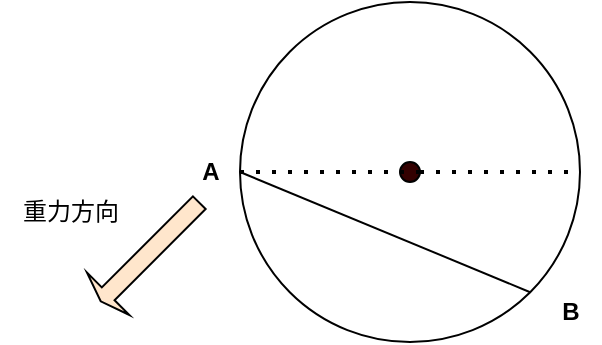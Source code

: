 <mxfile version="24.8.3">
  <diagram name="第 1 页" id="f4fwvs8mFaSsqdy-IXcR">
    <mxGraphModel dx="1034" dy="458" grid="1" gridSize="10" guides="1" tooltips="1" connect="1" arrows="1" fold="1" page="1" pageScale="1" pageWidth="827" pageHeight="1169" math="0" shadow="0">
      <root>
        <mxCell id="0" />
        <mxCell id="1" parent="0" />
        <mxCell id="IMUgz9ojOh3YlYmRrp5--17" value="" style="group" vertex="1" connectable="0" parent="1">
          <mxGeometry x="300" y="560" width="300" height="170" as="geometry" />
        </mxCell>
        <mxCell id="IMUgz9ojOh3YlYmRrp5--5" value="" style="ellipse;whiteSpace=wrap;html=1;aspect=fixed;rotation=-180;" vertex="1" parent="IMUgz9ojOh3YlYmRrp5--17">
          <mxGeometry x="120" width="170" height="170" as="geometry" />
        </mxCell>
        <mxCell id="IMUgz9ojOh3YlYmRrp5--6" value="" style="ellipse;fillColor=#330000;rotation=-180;" vertex="1" parent="IMUgz9ojOh3YlYmRrp5--17">
          <mxGeometry x="200" y="80" width="10" height="10" as="geometry" />
        </mxCell>
        <mxCell id="IMUgz9ojOh3YlYmRrp5--8" value="" style="endArrow=none;html=1;rounded=0;entryX=1;entryY=0.5;entryDx=0;entryDy=0;exitX=0;exitY=0;exitDx=0;exitDy=0;" edge="1" parent="IMUgz9ojOh3YlYmRrp5--17" source="IMUgz9ojOh3YlYmRrp5--5" target="IMUgz9ojOh3YlYmRrp5--5">
          <mxGeometry width="50" height="50" relative="1" as="geometry">
            <mxPoint x="188" y="170" as="sourcePoint" />
            <mxPoint x="160" y="110" as="targetPoint" />
          </mxGeometry>
        </mxCell>
        <mxCell id="IMUgz9ojOh3YlYmRrp5--9" value="" style="endArrow=none;dashed=1;html=1;dashPattern=1 3;strokeWidth=2;rounded=0;exitX=0;exitY=0.5;exitDx=0;exitDy=0;entryX=1;entryY=0.5;entryDx=0;entryDy=0;" edge="1" parent="IMUgz9ojOh3YlYmRrp5--17" source="IMUgz9ojOh3YlYmRrp5--6" target="IMUgz9ojOh3YlYmRrp5--5">
          <mxGeometry width="50" height="50" relative="1" as="geometry">
            <mxPoint x="210" y="60" as="sourcePoint" />
            <mxPoint x="160" y="110" as="targetPoint" />
          </mxGeometry>
        </mxCell>
        <mxCell id="IMUgz9ojOh3YlYmRrp5--10" value="" style="endArrow=none;dashed=1;html=1;dashPattern=1 3;strokeWidth=2;rounded=0;" edge="1" parent="IMUgz9ojOh3YlYmRrp5--17" source="IMUgz9ojOh3YlYmRrp5--5">
          <mxGeometry width="50" height="50" relative="1" as="geometry">
            <mxPoint x="210" y="60" as="sourcePoint" />
            <mxPoint x="205" y="85" as="targetPoint" />
          </mxGeometry>
        </mxCell>
        <mxCell id="IMUgz9ojOh3YlYmRrp5--11" value="" style="endArrow=none;dashed=1;html=1;dashPattern=1 3;strokeWidth=2;rounded=0;entryX=0;entryY=0.5;entryDx=0;entryDy=0;exitX=0;exitY=0.5;exitDx=0;exitDy=0;" edge="1" parent="IMUgz9ojOh3YlYmRrp5--17" source="IMUgz9ojOh3YlYmRrp5--6" target="IMUgz9ojOh3YlYmRrp5--5">
          <mxGeometry width="50" height="50" relative="1" as="geometry">
            <mxPoint x="210" y="60" as="sourcePoint" />
            <mxPoint x="160" y="110" as="targetPoint" />
          </mxGeometry>
        </mxCell>
        <mxCell id="IMUgz9ojOh3YlYmRrp5--12" value="&lt;b&gt;A&lt;/b&gt;" style="text;html=1;align=center;verticalAlign=middle;resizable=0;points=[];autosize=1;strokeColor=none;fillColor=none;rotation=0;" vertex="1" parent="IMUgz9ojOh3YlYmRrp5--17">
          <mxGeometry x="90" y="70" width="30" height="30" as="geometry" />
        </mxCell>
        <mxCell id="IMUgz9ojOh3YlYmRrp5--13" value="&lt;b&gt;B&lt;/b&gt;" style="text;html=1;align=center;verticalAlign=middle;resizable=0;points=[];autosize=1;strokeColor=none;fillColor=none;rotation=0;" vertex="1" parent="IMUgz9ojOh3YlYmRrp5--17">
          <mxGeometry x="270" y="140" width="30" height="30" as="geometry" />
        </mxCell>
        <mxCell id="IMUgz9ojOh3YlYmRrp5--14" value="" style="shape=flexArrow;endArrow=classic;html=1;rounded=0;width=9;endSize=1.43;fillColor=#FFE6CC;" edge="1" parent="IMUgz9ojOh3YlYmRrp5--17">
          <mxGeometry width="50" height="50" relative="1" as="geometry">
            <mxPoint x="100" y="100" as="sourcePoint" />
            <mxPoint x="50" y="150" as="targetPoint" />
          </mxGeometry>
        </mxCell>
        <mxCell id="IMUgz9ojOh3YlYmRrp5--15" value="重力方向" style="text;html=1;align=center;verticalAlign=middle;resizable=0;points=[];autosize=1;strokeColor=none;fillColor=none;rotation=0;" vertex="1" parent="IMUgz9ojOh3YlYmRrp5--17">
          <mxGeometry y="90" width="70" height="30" as="geometry" />
        </mxCell>
      </root>
    </mxGraphModel>
  </diagram>
</mxfile>
